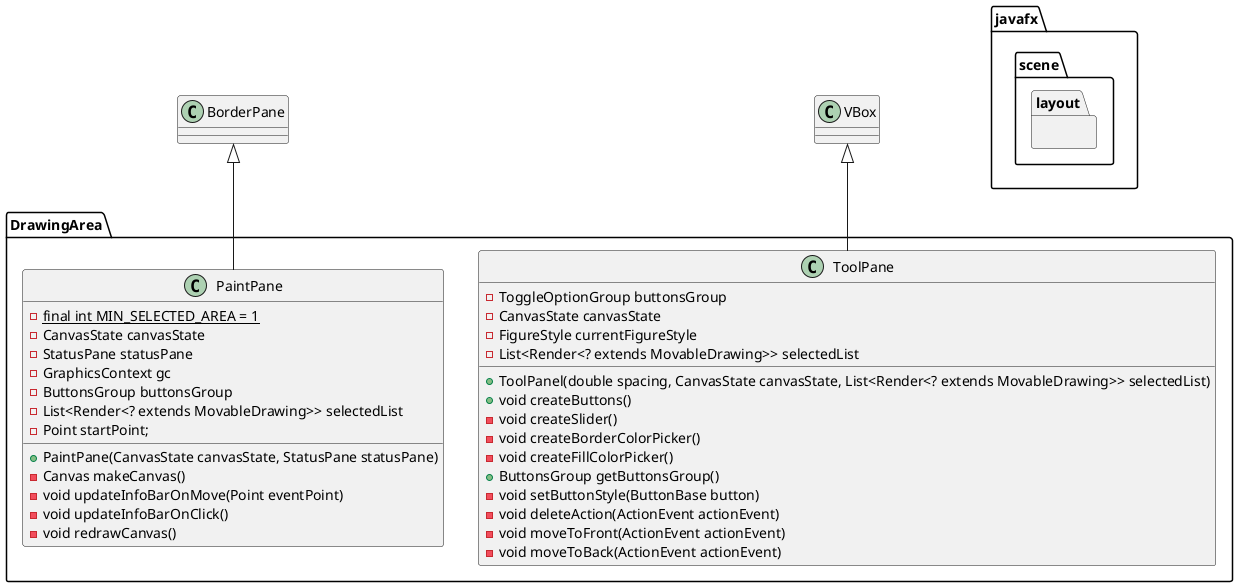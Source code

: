 @startuml
'https://plantuml.com/sequence-diagram

package DrawingArea{

class ToolPane {
    - ToggleOptionGroup buttonsGroup
    - CanvasState canvasState
    - FigureStyle currentFigureStyle
    - List<Render<? extends MovableDrawing>> selectedList

    + ToolPanel(double spacing, CanvasState canvasState, List<Render<? extends MovableDrawing>> selectedList)
    + void createButtons()
    - void createSlider()
    - void createBorderColorPicker()
    - void createFillColorPicker()
    + ButtonsGroup getButtonsGroup()
    - void setButtonStyle(ButtonBase button)
    - void deleteAction(ActionEvent actionEvent)
    - void moveToFront(ActionEvent actionEvent)
    - void moveToBack(ActionEvent actionEvent)
}

class PaintPane {
    - {static} final int MIN_SELECTED_AREA = 1
    - CanvasState canvasState
    - StatusPane statusPane
    - GraphicsContext gc
    - ButtonsGroup buttonsGroup
    - List<Render<? extends MovableDrawing>> selectedList
    - Point startPoint;
    + PaintPane(CanvasState canvasState, StatusPane statusPane)
    - Canvas makeCanvas()
    - void updateInfoBarOnMove(Point eventPoint)
    - void updateInfoBarOnClick()
    - void redrawCanvas()
}
}

package javafx.scene.layout {
    .BorderPane <|-- PaintPane
    .VBox <|-- ToolPane
}
@enduml